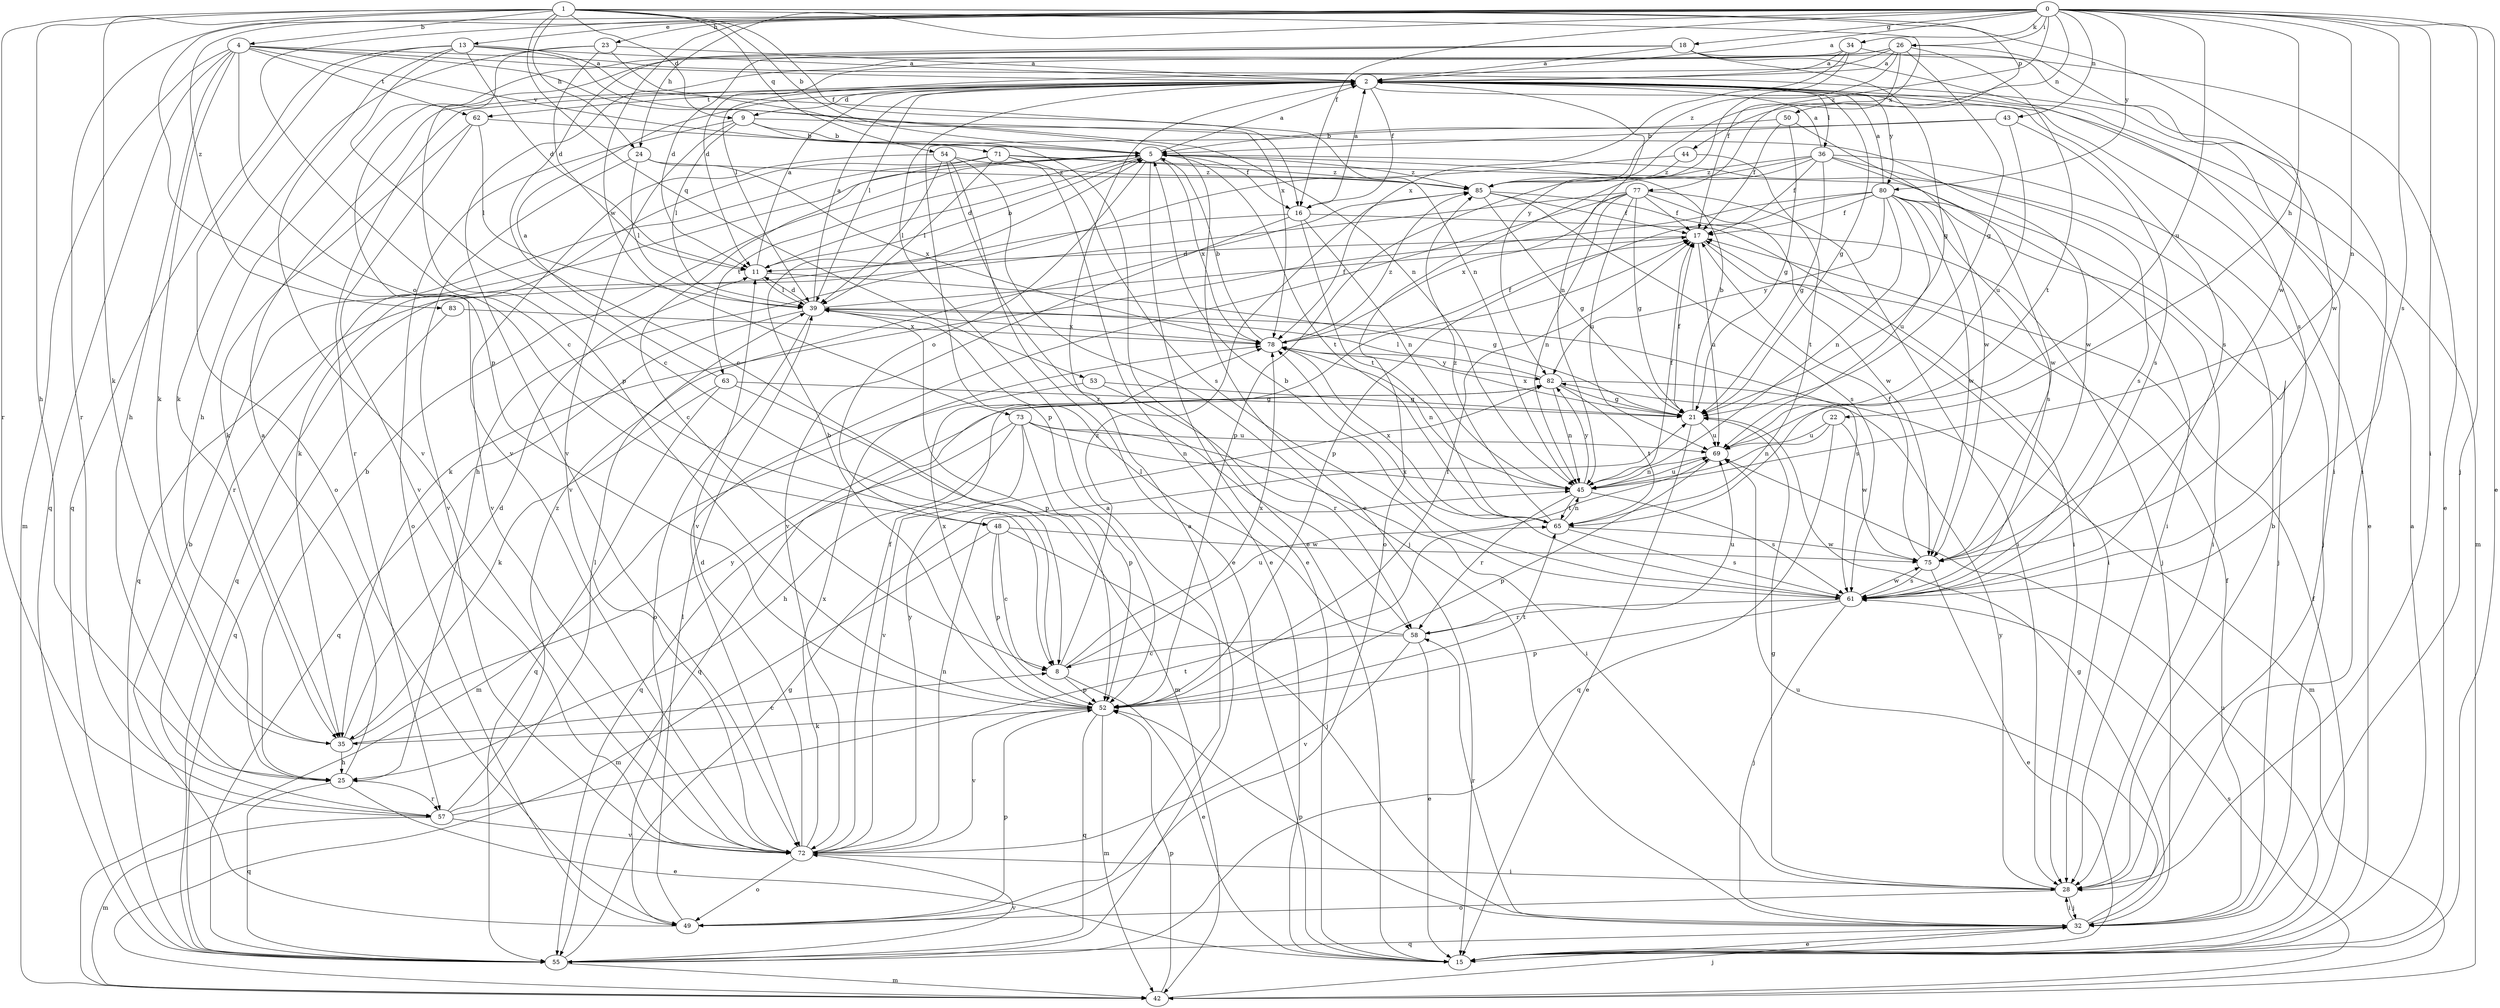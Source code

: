 strict digraph  {
0;
1;
2;
4;
5;
8;
9;
11;
13;
15;
16;
17;
18;
21;
22;
23;
24;
25;
26;
28;
32;
34;
35;
36;
39;
42;
43;
44;
45;
48;
49;
50;
52;
53;
54;
55;
57;
58;
61;
62;
63;
65;
69;
71;
72;
73;
75;
77;
78;
80;
82;
83;
85;
0 -> 2  [label=a];
0 -> 8  [label=c];
0 -> 13  [label=e];
0 -> 15  [label=e];
0 -> 16  [label=f];
0 -> 18  [label=g];
0 -> 22  [label=h];
0 -> 23  [label=h];
0 -> 24  [label=h];
0 -> 26  [label=i];
0 -> 28  [label=i];
0 -> 32  [label=j];
0 -> 34  [label=k];
0 -> 43  [label=n];
0 -> 44  [label=n];
0 -> 45  [label=n];
0 -> 57  [label=r];
0 -> 61  [label=s];
0 -> 69  [label=u];
0 -> 73  [label=w];
0 -> 80  [label=y];
0 -> 83  [label=z];
0 -> 85  [label=z];
1 -> 4  [label=b];
1 -> 5  [label=b];
1 -> 9  [label=d];
1 -> 16  [label=f];
1 -> 24  [label=h];
1 -> 25  [label=h];
1 -> 35  [label=k];
1 -> 50  [label=p];
1 -> 52  [label=p];
1 -> 53  [label=q];
1 -> 54  [label=q];
1 -> 57  [label=r];
1 -> 75  [label=w];
1 -> 77  [label=x];
2 -> 9  [label=d];
2 -> 15  [label=e];
2 -> 16  [label=f];
2 -> 21  [label=g];
2 -> 36  [label=l];
2 -> 39  [label=l];
2 -> 42  [label=m];
2 -> 45  [label=n];
2 -> 57  [label=r];
2 -> 61  [label=s];
2 -> 62  [label=t];
2 -> 80  [label=y];
4 -> 2  [label=a];
4 -> 25  [label=h];
4 -> 28  [label=i];
4 -> 35  [label=k];
4 -> 42  [label=m];
4 -> 45  [label=n];
4 -> 48  [label=o];
4 -> 55  [label=q];
4 -> 62  [label=t];
4 -> 71  [label=v];
5 -> 2  [label=a];
5 -> 11  [label=d];
5 -> 15  [label=e];
5 -> 16  [label=f];
5 -> 48  [label=o];
5 -> 57  [label=r];
5 -> 63  [label=t];
5 -> 65  [label=t];
5 -> 78  [label=x];
5 -> 85  [label=z];
8 -> 15  [label=e];
8 -> 52  [label=p];
8 -> 69  [label=u];
8 -> 78  [label=x];
8 -> 85  [label=z];
9 -> 5  [label=b];
9 -> 15  [label=e];
9 -> 39  [label=l];
9 -> 49  [label=o];
9 -> 72  [label=v];
9 -> 75  [label=w];
11 -> 2  [label=a];
11 -> 5  [label=b];
11 -> 21  [label=g];
11 -> 39  [label=l];
13 -> 2  [label=a];
13 -> 8  [label=c];
13 -> 11  [label=d];
13 -> 15  [label=e];
13 -> 45  [label=n];
13 -> 49  [label=o];
13 -> 55  [label=q];
13 -> 72  [label=v];
15 -> 2  [label=a];
15 -> 17  [label=f];
15 -> 69  [label=u];
16 -> 2  [label=a];
16 -> 28  [label=i];
16 -> 45  [label=n];
16 -> 55  [label=q];
16 -> 65  [label=t];
16 -> 72  [label=v];
17 -> 11  [label=d];
17 -> 28  [label=i];
17 -> 69  [label=u];
18 -> 2  [label=a];
18 -> 8  [label=c];
18 -> 11  [label=d];
18 -> 21  [label=g];
18 -> 25  [label=h];
18 -> 28  [label=i];
18 -> 61  [label=s];
21 -> 5  [label=b];
21 -> 15  [label=e];
21 -> 17  [label=f];
21 -> 69  [label=u];
21 -> 78  [label=x];
22 -> 45  [label=n];
22 -> 55  [label=q];
22 -> 69  [label=u];
22 -> 75  [label=w];
23 -> 2  [label=a];
23 -> 11  [label=d];
23 -> 35  [label=k];
23 -> 52  [label=p];
23 -> 78  [label=x];
24 -> 39  [label=l];
24 -> 72  [label=v];
24 -> 78  [label=x];
24 -> 85  [label=z];
25 -> 2  [label=a];
25 -> 5  [label=b];
25 -> 15  [label=e];
25 -> 55  [label=q];
25 -> 57  [label=r];
26 -> 2  [label=a];
26 -> 11  [label=d];
26 -> 17  [label=f];
26 -> 21  [label=g];
26 -> 39  [label=l];
26 -> 65  [label=t];
26 -> 72  [label=v];
26 -> 75  [label=w];
26 -> 85  [label=z];
28 -> 5  [label=b];
28 -> 21  [label=g];
28 -> 32  [label=j];
28 -> 49  [label=o];
28 -> 82  [label=y];
32 -> 15  [label=e];
32 -> 17  [label=f];
32 -> 21  [label=g];
32 -> 28  [label=i];
32 -> 52  [label=p];
32 -> 55  [label=q];
32 -> 58  [label=r];
32 -> 69  [label=u];
34 -> 2  [label=a];
34 -> 15  [label=e];
34 -> 72  [label=v];
34 -> 78  [label=x];
34 -> 82  [label=y];
35 -> 8  [label=c];
35 -> 11  [label=d];
35 -> 25  [label=h];
35 -> 82  [label=y];
36 -> 2  [label=a];
36 -> 17  [label=f];
36 -> 21  [label=g];
36 -> 32  [label=j];
36 -> 49  [label=o];
36 -> 52  [label=p];
36 -> 61  [label=s];
36 -> 75  [label=w];
36 -> 85  [label=z];
39 -> 2  [label=a];
39 -> 11  [label=d];
39 -> 17  [label=f];
39 -> 49  [label=o];
39 -> 52  [label=p];
39 -> 55  [label=q];
39 -> 61  [label=s];
39 -> 78  [label=x];
42 -> 32  [label=j];
42 -> 52  [label=p];
42 -> 61  [label=s];
43 -> 5  [label=b];
43 -> 52  [label=p];
43 -> 61  [label=s];
43 -> 69  [label=u];
44 -> 25  [label=h];
44 -> 65  [label=t];
44 -> 85  [label=z];
45 -> 17  [label=f];
45 -> 58  [label=r];
45 -> 61  [label=s];
45 -> 65  [label=t];
45 -> 69  [label=u];
45 -> 82  [label=y];
48 -> 8  [label=c];
48 -> 32  [label=j];
48 -> 42  [label=m];
48 -> 52  [label=p];
48 -> 75  [label=w];
49 -> 2  [label=a];
49 -> 5  [label=b];
49 -> 39  [label=l];
49 -> 52  [label=p];
50 -> 5  [label=b];
50 -> 17  [label=f];
50 -> 21  [label=g];
50 -> 75  [label=w];
52 -> 5  [label=b];
52 -> 17  [label=f];
52 -> 35  [label=k];
52 -> 42  [label=m];
52 -> 55  [label=q];
52 -> 65  [label=t];
52 -> 72  [label=v];
52 -> 78  [label=x];
53 -> 21  [label=g];
53 -> 42  [label=m];
53 -> 58  [label=r];
54 -> 15  [label=e];
54 -> 32  [label=j];
54 -> 39  [label=l];
54 -> 58  [label=r];
54 -> 72  [label=v];
54 -> 85  [label=z];
55 -> 2  [label=a];
55 -> 21  [label=g];
55 -> 42  [label=m];
55 -> 72  [label=v];
57 -> 39  [label=l];
57 -> 42  [label=m];
57 -> 65  [label=t];
57 -> 72  [label=v];
57 -> 85  [label=z];
58 -> 8  [label=c];
58 -> 15  [label=e];
58 -> 39  [label=l];
58 -> 69  [label=u];
58 -> 72  [label=v];
61 -> 5  [label=b];
61 -> 32  [label=j];
61 -> 52  [label=p];
61 -> 58  [label=r];
61 -> 75  [label=w];
61 -> 78  [label=x];
62 -> 5  [label=b];
62 -> 35  [label=k];
62 -> 39  [label=l];
62 -> 72  [label=v];
63 -> 2  [label=a];
63 -> 21  [label=g];
63 -> 35  [label=k];
63 -> 42  [label=m];
63 -> 55  [label=q];
65 -> 45  [label=n];
65 -> 61  [label=s];
65 -> 75  [label=w];
65 -> 78  [label=x];
65 -> 85  [label=z];
69 -> 45  [label=n];
69 -> 52  [label=p];
71 -> 8  [label=c];
71 -> 15  [label=e];
71 -> 28  [label=i];
71 -> 35  [label=k];
71 -> 39  [label=l];
71 -> 61  [label=s];
71 -> 85  [label=z];
72 -> 11  [label=d];
72 -> 17  [label=f];
72 -> 28  [label=i];
72 -> 45  [label=n];
72 -> 49  [label=o];
72 -> 78  [label=x];
72 -> 82  [label=y];
73 -> 25  [label=h];
73 -> 28  [label=i];
73 -> 45  [label=n];
73 -> 52  [label=p];
73 -> 55  [label=q];
73 -> 69  [label=u];
73 -> 72  [label=v];
75 -> 15  [label=e];
75 -> 17  [label=f];
75 -> 61  [label=s];
77 -> 17  [label=f];
77 -> 21  [label=g];
77 -> 28  [label=i];
77 -> 45  [label=n];
77 -> 55  [label=q];
77 -> 69  [label=u];
77 -> 72  [label=v];
77 -> 75  [label=w];
77 -> 78  [label=x];
78 -> 5  [label=b];
78 -> 17  [label=f];
78 -> 45  [label=n];
78 -> 82  [label=y];
78 -> 85  [label=z];
80 -> 2  [label=a];
80 -> 17  [label=f];
80 -> 28  [label=i];
80 -> 32  [label=j];
80 -> 35  [label=k];
80 -> 45  [label=n];
80 -> 52  [label=p];
80 -> 61  [label=s];
80 -> 69  [label=u];
80 -> 75  [label=w];
80 -> 82  [label=y];
82 -> 21  [label=g];
82 -> 39  [label=l];
82 -> 42  [label=m];
82 -> 45  [label=n];
82 -> 55  [label=q];
82 -> 65  [label=t];
83 -> 55  [label=q];
83 -> 78  [label=x];
85 -> 17  [label=f];
85 -> 21  [label=g];
85 -> 32  [label=j];
85 -> 61  [label=s];
}
